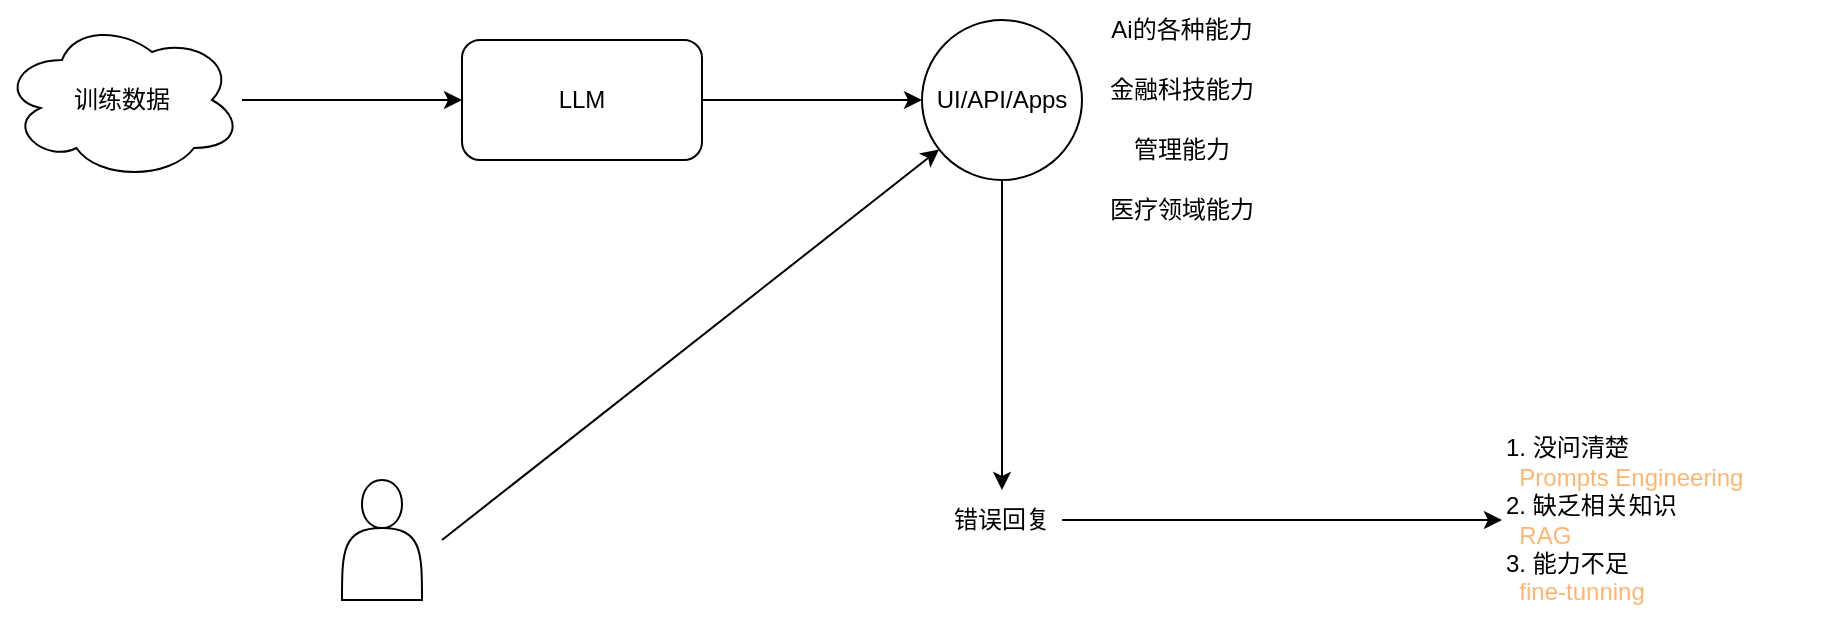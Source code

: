 <mxfile version="24.6.2" type="github">
  <diagram name="Page-1" id="doeirPS9alDtRM37HwJb">
    <mxGraphModel dx="1194" dy="696" grid="1" gridSize="10" guides="1" tooltips="1" connect="1" arrows="1" fold="1" page="1" pageScale="1" pageWidth="850" pageHeight="1100" math="0" shadow="0">
      <root>
        <mxCell id="0" />
        <mxCell id="1" parent="0" />
        <mxCell id="fFeDER5dkc9vA0YlVc-Z-4" style="edgeStyle=orthogonalEdgeStyle;rounded=0;orthogonalLoop=1;jettySize=auto;html=1;entryX=0;entryY=0.5;entryDx=0;entryDy=0;" edge="1" parent="1" source="fFeDER5dkc9vA0YlVc-Z-2" target="fFeDER5dkc9vA0YlVc-Z-3">
          <mxGeometry relative="1" as="geometry" />
        </mxCell>
        <mxCell id="fFeDER5dkc9vA0YlVc-Z-2" value="训练数据" style="ellipse;shape=cloud;whiteSpace=wrap;html=1;" vertex="1" parent="1">
          <mxGeometry x="90" y="130" width="120" height="80" as="geometry" />
        </mxCell>
        <mxCell id="fFeDER5dkc9vA0YlVc-Z-8" style="edgeStyle=orthogonalEdgeStyle;rounded=0;orthogonalLoop=1;jettySize=auto;html=1;entryX=0;entryY=0.5;entryDx=0;entryDy=0;" edge="1" parent="1" source="fFeDER5dkc9vA0YlVc-Z-3" target="fFeDER5dkc9vA0YlVc-Z-5">
          <mxGeometry relative="1" as="geometry" />
        </mxCell>
        <mxCell id="fFeDER5dkc9vA0YlVc-Z-3" value="LLM" style="rounded=1;whiteSpace=wrap;html=1;" vertex="1" parent="1">
          <mxGeometry x="320" y="140" width="120" height="60" as="geometry" />
        </mxCell>
        <mxCell id="fFeDER5dkc9vA0YlVc-Z-13" style="edgeStyle=orthogonalEdgeStyle;rounded=0;orthogonalLoop=1;jettySize=auto;html=1;" edge="1" parent="1" source="fFeDER5dkc9vA0YlVc-Z-5" target="fFeDER5dkc9vA0YlVc-Z-14">
          <mxGeometry relative="1" as="geometry">
            <mxPoint x="590" y="380" as="targetPoint" />
          </mxGeometry>
        </mxCell>
        <mxCell id="fFeDER5dkc9vA0YlVc-Z-5" value="UI/API/Apps" style="ellipse;whiteSpace=wrap;html=1;aspect=fixed;" vertex="1" parent="1">
          <mxGeometry x="550" y="130" width="80" height="80" as="geometry" />
        </mxCell>
        <mxCell id="fFeDER5dkc9vA0YlVc-Z-6" value="" style="shape=actor;whiteSpace=wrap;html=1;" vertex="1" parent="1">
          <mxGeometry x="260" y="360" width="40" height="60" as="geometry" />
        </mxCell>
        <mxCell id="fFeDER5dkc9vA0YlVc-Z-7" value="" style="endArrow=classic;html=1;rounded=0;" edge="1" parent="1" target="fFeDER5dkc9vA0YlVc-Z-5">
          <mxGeometry width="50" height="50" relative="1" as="geometry">
            <mxPoint x="310" y="390" as="sourcePoint" />
            <mxPoint x="450" y="330" as="targetPoint" />
          </mxGeometry>
        </mxCell>
        <mxCell id="fFeDER5dkc9vA0YlVc-Z-9" value="Ai的各种能力" style="text;html=1;align=center;verticalAlign=middle;whiteSpace=wrap;rounded=0;" vertex="1" parent="1">
          <mxGeometry x="630" y="120" width="100" height="30" as="geometry" />
        </mxCell>
        <mxCell id="fFeDER5dkc9vA0YlVc-Z-10" value="金融科技能力" style="text;html=1;align=center;verticalAlign=middle;whiteSpace=wrap;rounded=0;" vertex="1" parent="1">
          <mxGeometry x="630" y="150" width="100" height="30" as="geometry" />
        </mxCell>
        <mxCell id="fFeDER5dkc9vA0YlVc-Z-11" value="管理能力" style="text;html=1;align=center;verticalAlign=middle;whiteSpace=wrap;rounded=0;" vertex="1" parent="1">
          <mxGeometry x="630" y="180" width="100" height="30" as="geometry" />
        </mxCell>
        <mxCell id="fFeDER5dkc9vA0YlVc-Z-12" value="医疗领域能力" style="text;html=1;align=center;verticalAlign=middle;whiteSpace=wrap;rounded=0;" vertex="1" parent="1">
          <mxGeometry x="630" y="210" width="100" height="30" as="geometry" />
        </mxCell>
        <mxCell id="fFeDER5dkc9vA0YlVc-Z-16" style="edgeStyle=orthogonalEdgeStyle;rounded=0;orthogonalLoop=1;jettySize=auto;html=1;entryX=0;entryY=0.5;entryDx=0;entryDy=0;" edge="1" parent="1" source="fFeDER5dkc9vA0YlVc-Z-14" target="fFeDER5dkc9vA0YlVc-Z-15">
          <mxGeometry relative="1" as="geometry" />
        </mxCell>
        <mxCell id="fFeDER5dkc9vA0YlVc-Z-14" value="错误回复" style="text;html=1;align=center;verticalAlign=middle;whiteSpace=wrap;rounded=0;" vertex="1" parent="1">
          <mxGeometry x="560" y="365" width="60" height="30" as="geometry" />
        </mxCell>
        <mxCell id="fFeDER5dkc9vA0YlVc-Z-15" value="1. 没问清楚&lt;div&gt;&lt;font color=&quot;#ffb570&quot;&gt;&amp;nbsp; Prompts Engineering&lt;br&gt;&lt;/font&gt;&lt;div&gt;2. 缺乏相关知识&lt;/div&gt;&lt;div&gt;&lt;font color=&quot;#ffb570&quot;&gt;&amp;nbsp; RAG&lt;/font&gt;&lt;/div&gt;&lt;div&gt;3. 能力不足&lt;/div&gt;&lt;/div&gt;&lt;div&gt;&lt;font color=&quot;#ffb570&quot;&gt;&amp;nbsp; fine-tunning&lt;/font&gt;&lt;/div&gt;" style="text;html=1;align=left;verticalAlign=middle;whiteSpace=wrap;rounded=0;" vertex="1" parent="1">
          <mxGeometry x="840" y="330" width="160" height="100" as="geometry" />
        </mxCell>
      </root>
    </mxGraphModel>
  </diagram>
</mxfile>
